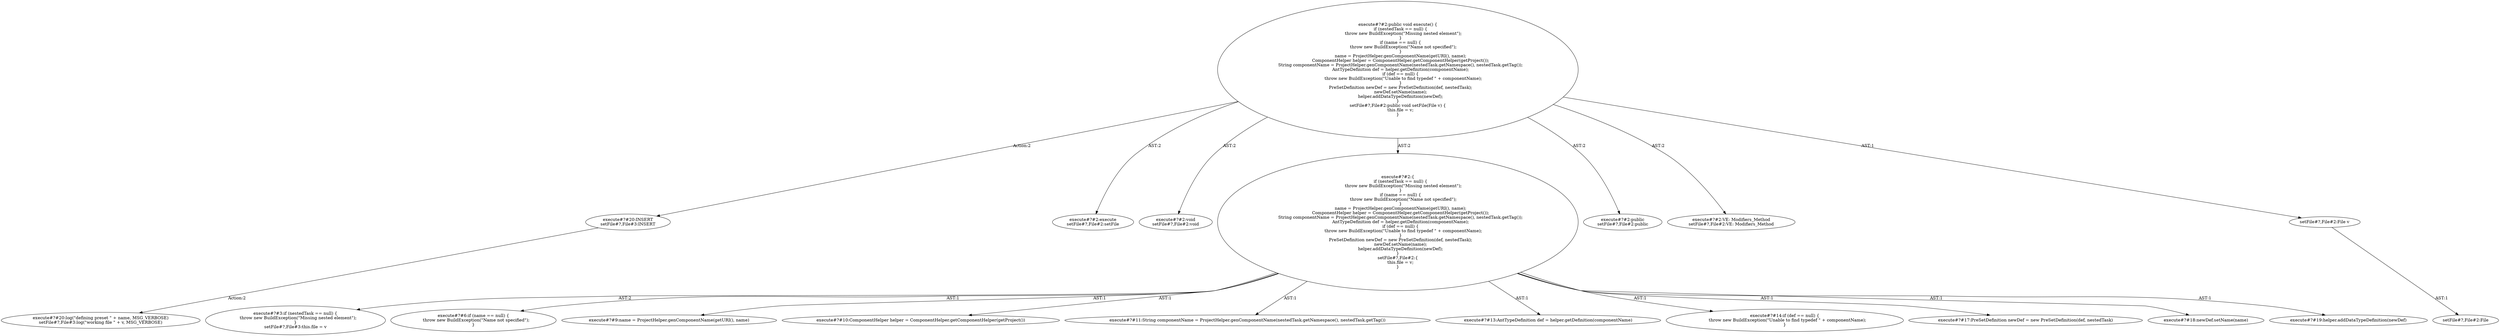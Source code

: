 digraph "Pattern" {
0 [label="execute#?#20:INSERT
setFile#?,File#3:INSERT" shape=ellipse]
1 [label="execute#?#2:public void execute() \{
    if (nestedTask == null) \{
        throw new BuildException(\"Missing nested element\");
    \}
    if (name == null) \{
        throw new BuildException(\"Name not specified\");
    \}
    name = ProjectHelper.genComponentName(getURI(), name);
    ComponentHelper helper = ComponentHelper.getComponentHelper(getProject());
    String componentName = ProjectHelper.genComponentName(nestedTask.getNamespace(), nestedTask.getTag());
    AntTypeDefinition def = helper.getDefinition(componentName);
    if (def == null) \{
        throw new BuildException(\"Unable to find typedef \" + componentName);
    \}
    PreSetDefinition newDef = new PreSetDefinition(def, nestedTask);
    newDef.setName(name);
    helper.addDataTypeDefinition(newDef);
\}
setFile#?,File#2:public void setFile(File v) \{
    this.file = v;
\}" shape=ellipse]
2 [label="execute#?#2:execute
setFile#?,File#2:setFile" shape=ellipse]
3 [label="execute#?#2:void
setFile#?,File#2:void" shape=ellipse]
4 [label="execute#?#2:\{
    if (nestedTask == null) \{
        throw new BuildException(\"Missing nested element\");
    \}
    if (name == null) \{
        throw new BuildException(\"Name not specified\");
    \}
    name = ProjectHelper.genComponentName(getURI(), name);
    ComponentHelper helper = ComponentHelper.getComponentHelper(getProject());
    String componentName = ProjectHelper.genComponentName(nestedTask.getNamespace(), nestedTask.getTag());
    AntTypeDefinition def = helper.getDefinition(componentName);
    if (def == null) \{
        throw new BuildException(\"Unable to find typedef \" + componentName);
    \}
    PreSetDefinition newDef = new PreSetDefinition(def, nestedTask);
    newDef.setName(name);
    helper.addDataTypeDefinition(newDef);
\}
setFile#?,File#2:\{
    this.file = v;
\}" shape=ellipse]
5 [label="execute#?#3:if (nestedTask == null) \{
    throw new BuildException(\"Missing nested element\");
\}
setFile#?,File#3:this.file = v" shape=ellipse]
6 [label="execute#?#6:if (name == null) \{
    throw new BuildException(\"Name not specified\");
\}" shape=ellipse]
7 [label="execute#?#9:name = ProjectHelper.genComponentName(getURI(), name)" shape=ellipse]
8 [label="execute#?#10:ComponentHelper helper = ComponentHelper.getComponentHelper(getProject())" shape=ellipse]
9 [label="execute#?#11:String componentName = ProjectHelper.genComponentName(nestedTask.getNamespace(), nestedTask.getTag())" shape=ellipse]
10 [label="execute#?#13:AntTypeDefinition def = helper.getDefinition(componentName)" shape=ellipse]
11 [label="execute#?#14:if (def == null) \{
    throw new BuildException(\"Unable to find typedef \" + componentName);
\}" shape=ellipse]
12 [label="execute#?#17:PreSetDefinition newDef = new PreSetDefinition(def, nestedTask)" shape=ellipse]
13 [label="execute#?#18:newDef.setName(name)" shape=ellipse]
14 [label="execute#?#19:helper.addDataTypeDefinition(newDef)" shape=ellipse]
15 [label="execute#?#2:public
setFile#?,File#2:public" shape=ellipse]
16 [label="execute#?#2:VE: Modifiers_Method
setFile#?,File#2:VE: Modifiers_Method" shape=ellipse]
17 [label="execute#?#20:log(\"defining preset \" + name, MSG_VERBOSE)
setFile#?,File#3:log(\"working file \" + v, MSG_VERBOSE)" shape=ellipse]
18 [label="setFile#?,File#2:File v" shape=ellipse]
19 [label="setFile#?,File#2:File" shape=ellipse]
0 -> 17 [label="Action:2"];
1 -> 0 [label="Action:2"];
1 -> 2 [label="AST:2"];
1 -> 3 [label="AST:2"];
1 -> 4 [label="AST:2"];
1 -> 15 [label="AST:2"];
1 -> 16 [label="AST:2"];
1 -> 18 [label="AST:1"];
4 -> 5 [label="AST:2"];
4 -> 6 [label="AST:1"];
4 -> 7 [label="AST:1"];
4 -> 8 [label="AST:1"];
4 -> 9 [label="AST:1"];
4 -> 10 [label="AST:1"];
4 -> 11 [label="AST:1"];
4 -> 12 [label="AST:1"];
4 -> 13 [label="AST:1"];
4 -> 14 [label="AST:1"];
18 -> 19 [label="AST:1"];
}